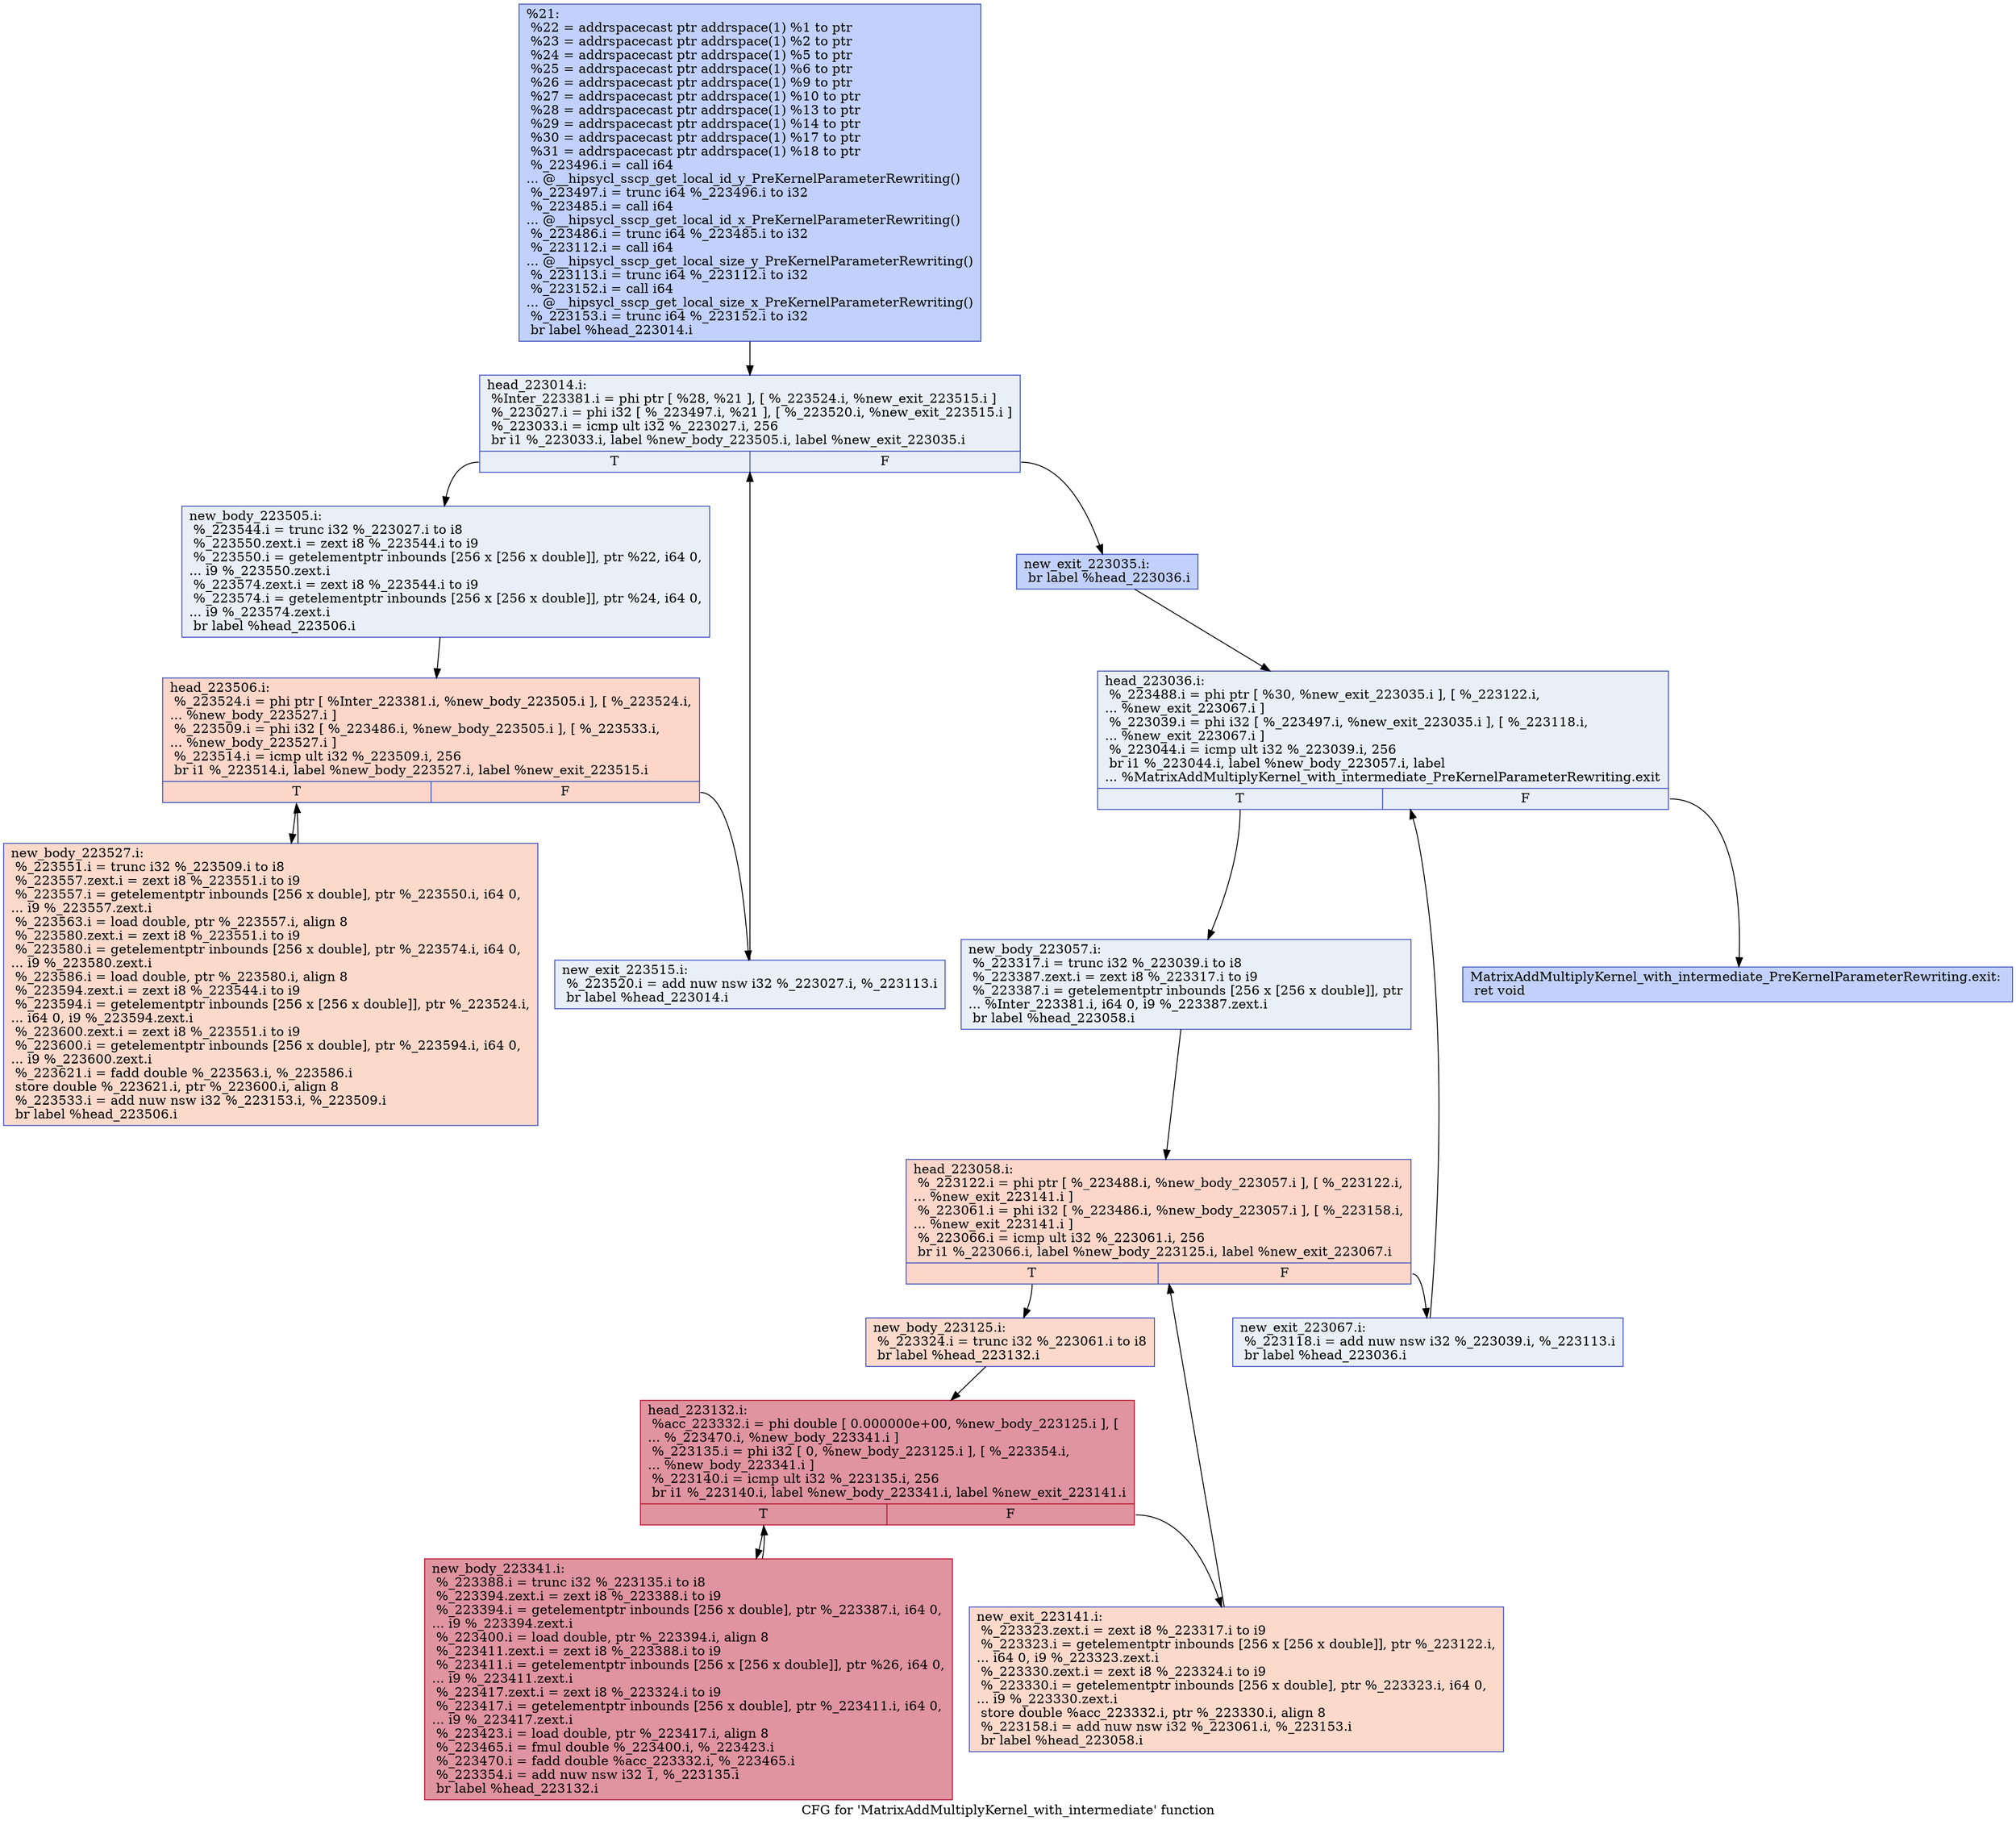 digraph "CFG for 'MatrixAddMultiplyKernel_with_intermediate' function" {
	label="CFG for 'MatrixAddMultiplyKernel_with_intermediate' function";

	Node0x563539a7f640 [shape=record,color="#3d50c3ff", style=filled, fillcolor="#7396f570",label="{%21:\l  %22 = addrspacecast ptr addrspace(1) %1 to ptr\l  %23 = addrspacecast ptr addrspace(1) %2 to ptr\l  %24 = addrspacecast ptr addrspace(1) %5 to ptr\l  %25 = addrspacecast ptr addrspace(1) %6 to ptr\l  %26 = addrspacecast ptr addrspace(1) %9 to ptr\l  %27 = addrspacecast ptr addrspace(1) %10 to ptr\l  %28 = addrspacecast ptr addrspace(1) %13 to ptr\l  %29 = addrspacecast ptr addrspace(1) %14 to ptr\l  %30 = addrspacecast ptr addrspace(1) %17 to ptr\l  %31 = addrspacecast ptr addrspace(1) %18 to ptr\l  %_223496.i = call i64\l... @__hipsycl_sscp_get_local_id_y_PreKernelParameterRewriting()\l  %_223497.i = trunc i64 %_223496.i to i32\l  %_223485.i = call i64\l... @__hipsycl_sscp_get_local_id_x_PreKernelParameterRewriting()\l  %_223486.i = trunc i64 %_223485.i to i32\l  %_223112.i = call i64\l... @__hipsycl_sscp_get_local_size_y_PreKernelParameterRewriting()\l  %_223113.i = trunc i64 %_223112.i to i32\l  %_223152.i = call i64\l... @__hipsycl_sscp_get_local_size_x_PreKernelParameterRewriting()\l  %_223153.i = trunc i64 %_223152.i to i32\l  br label %head_223014.i\l}"];
	Node0x563539a7f640 -> Node0x563539a7faf0;
	Node0x563539a7faf0 [shape=record,color="#3d50c3ff", style=filled, fillcolor="#cedaeb70",label="{head_223014.i:                                    \l  %Inter_223381.i = phi ptr [ %28, %21 ], [ %_223524.i, %new_exit_223515.i ]\l  %_223027.i = phi i32 [ %_223497.i, %21 ], [ %_223520.i, %new_exit_223515.i ]\l  %_223033.i = icmp ult i32 %_223027.i, 256\l  br i1 %_223033.i, label %new_body_223505.i, label %new_exit_223035.i\l|{<s0>T|<s1>F}}"];
	Node0x563539a7faf0:s0 -> Node0x563539a81430;
	Node0x563539a7faf0:s1 -> Node0x563539a81510;
	Node0x563539a81510 [shape=record,color="#3d50c3ff", style=filled, fillcolor="#7396f570",label="{new_exit_223035.i:                                \l  br label %head_223036.i\l}"];
	Node0x563539a81510 -> Node0x563539a816f0;
	Node0x563539a816f0 [shape=record,color="#3d50c3ff", style=filled, fillcolor="#cedaeb70",label="{head_223036.i:                                    \l  %_223488.i = phi ptr [ %30, %new_exit_223035.i ], [ %_223122.i,\l... %new_exit_223067.i ]\l  %_223039.i = phi i32 [ %_223497.i, %new_exit_223035.i ], [ %_223118.i,\l... %new_exit_223067.i ]\l  %_223044.i = icmp ult i32 %_223039.i, 256\l  br i1 %_223044.i, label %new_body_223057.i, label\l... %MatrixAddMultiplyKernel_with_intermediate_PreKernelParameterRewriting.exit\l|{<s0>T|<s1>F}}"];
	Node0x563539a816f0:s0 -> Node0x563539a81ba0;
	Node0x563539a816f0:s1 -> Node0x563539a81d00;
	Node0x563539a81ba0 [shape=record,color="#3d50c3ff", style=filled, fillcolor="#cedaeb70",label="{new_body_223057.i:                                \l  %_223317.i = trunc i32 %_223039.i to i8\l  %_223387.zext.i = zext i8 %_223317.i to i9\l  %_223387.i = getelementptr inbounds [256 x [256 x double]], ptr\l... %Inter_223381.i, i64 0, i9 %_223387.zext.i\l  br label %head_223058.i\l}"];
	Node0x563539a81ba0 -> Node0x563539a82e10;
	Node0x563539a82e10 [shape=record,color="#3d50c3ff", style=filled, fillcolor="#f6a38570",label="{head_223058.i:                                    \l  %_223122.i = phi ptr [ %_223488.i, %new_body_223057.i ], [ %_223122.i,\l... %new_exit_223141.i ]\l  %_223061.i = phi i32 [ %_223486.i, %new_body_223057.i ], [ %_223158.i,\l... %new_exit_223141.i ]\l  %_223066.i = icmp ult i32 %_223061.i, 256\l  br i1 %_223066.i, label %new_body_223125.i, label %new_exit_223067.i\l|{<s0>T|<s1>F}}"];
	Node0x563539a82e10:s0 -> Node0x563539a831a0;
	Node0x563539a82e10:s1 -> Node0x563539a81810;
	Node0x563539a81810 [shape=record,color="#3d50c3ff", style=filled, fillcolor="#cedaeb70",label="{new_exit_223067.i:                                \l  %_223118.i = add nuw nsw i32 %_223039.i, %_223113.i\l  br label %head_223036.i\l}"];
	Node0x563539a81810 -> Node0x563539a816f0;
	Node0x563539a831a0 [shape=record,color="#3d50c3ff", style=filled, fillcolor="#f7a88970",label="{new_body_223125.i:                                \l  %_223324.i = trunc i32 %_223061.i to i8\l  br label %head_223132.i\l}"];
	Node0x563539a831a0 -> Node0x563539a834f0;
	Node0x563539a834f0 [shape=record,color="#b70d28ff", style=filled, fillcolor="#b70d2870",label="{head_223132.i:                                    \l  %acc_223332.i = phi double [ 0.000000e+00, %new_body_223125.i ], [\l... %_223470.i, %new_body_223341.i ]\l  %_223135.i = phi i32 [ 0, %new_body_223125.i ], [ %_223354.i,\l... %new_body_223341.i ]\l  %_223140.i = icmp ult i32 %_223135.i, 256\l  br i1 %_223140.i, label %new_body_223341.i, label %new_exit_223141.i\l|{<s0>T|<s1>F}}"];
	Node0x563539a834f0:s0 -> Node0x563539a84020;
	Node0x563539a834f0:s1 -> Node0x563539a82f30;
	Node0x563539a82f30 [shape=record,color="#3d50c3ff", style=filled, fillcolor="#f7a88970",label="{new_exit_223141.i:                                \l  %_223323.zext.i = zext i8 %_223317.i to i9\l  %_223323.i = getelementptr inbounds [256 x [256 x double]], ptr %_223122.i,\l... i64 0, i9 %_223323.zext.i\l  %_223330.zext.i = zext i8 %_223324.i to i9\l  %_223330.i = getelementptr inbounds [256 x double], ptr %_223323.i, i64 0,\l... i9 %_223330.zext.i\l  store double %acc_223332.i, ptr %_223330.i, align 8\l  %_223158.i = add nuw nsw i32 %_223061.i, %_223153.i\l  br label %head_223058.i\l}"];
	Node0x563539a82f30 -> Node0x563539a82e10;
	Node0x563539a84020 [shape=record,color="#b70d28ff", style=filled, fillcolor="#b70d2870",label="{new_body_223341.i:                                \l  %_223388.i = trunc i32 %_223135.i to i8\l  %_223394.zext.i = zext i8 %_223388.i to i9\l  %_223394.i = getelementptr inbounds [256 x double], ptr %_223387.i, i64 0,\l... i9 %_223394.zext.i\l  %_223400.i = load double, ptr %_223394.i, align 8\l  %_223411.zext.i = zext i8 %_223388.i to i9\l  %_223411.i = getelementptr inbounds [256 x [256 x double]], ptr %26, i64 0,\l... i9 %_223411.zext.i\l  %_223417.zext.i = zext i8 %_223324.i to i9\l  %_223417.i = getelementptr inbounds [256 x double], ptr %_223411.i, i64 0,\l... i9 %_223417.zext.i\l  %_223423.i = load double, ptr %_223417.i, align 8\l  %_223465.i = fmul double %_223400.i, %_223423.i\l  %_223470.i = fadd double %acc_223332.i, %_223465.i\l  %_223354.i = add nuw nsw i32 1, %_223135.i\l  br label %head_223132.i\l}"];
	Node0x563539a84020 -> Node0x563539a834f0;
	Node0x563539a81430 [shape=record,color="#3d50c3ff", style=filled, fillcolor="#cedaeb70",label="{new_body_223505.i:                                \l  %_223544.i = trunc i32 %_223027.i to i8\l  %_223550.zext.i = zext i8 %_223544.i to i9\l  %_223550.i = getelementptr inbounds [256 x [256 x double]], ptr %22, i64 0,\l... i9 %_223550.zext.i\l  %_223574.zext.i = zext i8 %_223544.i to i9\l  %_223574.i = getelementptr inbounds [256 x [256 x double]], ptr %24, i64 0,\l... i9 %_223574.zext.i\l  br label %head_223506.i\l}"];
	Node0x563539a81430 -> Node0x563539a862c0;
	Node0x563539a862c0 [shape=record,color="#3d50c3ff", style=filled, fillcolor="#f6a38570",label="{head_223506.i:                                    \l  %_223524.i = phi ptr [ %Inter_223381.i, %new_body_223505.i ], [ %_223524.i,\l... %new_body_223527.i ]\l  %_223509.i = phi i32 [ %_223486.i, %new_body_223505.i ], [ %_223533.i,\l... %new_body_223527.i ]\l  %_223514.i = icmp ult i32 %_223509.i, 256\l  br i1 %_223514.i, label %new_body_223527.i, label %new_exit_223515.i\l|{<s0>T|<s1>F}}"];
	Node0x563539a862c0:s0 -> Node0x563539a863e0;
	Node0x563539a862c0:s1 -> Node0x563539a808c0;
	Node0x563539a863e0 [shape=record,color="#3d50c3ff", style=filled, fillcolor="#f7a88970",label="{new_body_223527.i:                                \l  %_223551.i = trunc i32 %_223509.i to i8\l  %_223557.zext.i = zext i8 %_223551.i to i9\l  %_223557.i = getelementptr inbounds [256 x double], ptr %_223550.i, i64 0,\l... i9 %_223557.zext.i\l  %_223563.i = load double, ptr %_223557.i, align 8\l  %_223580.zext.i = zext i8 %_223551.i to i9\l  %_223580.i = getelementptr inbounds [256 x double], ptr %_223574.i, i64 0,\l... i9 %_223580.zext.i\l  %_223586.i = load double, ptr %_223580.i, align 8\l  %_223594.zext.i = zext i8 %_223544.i to i9\l  %_223594.i = getelementptr inbounds [256 x [256 x double]], ptr %_223524.i,\l... i64 0, i9 %_223594.zext.i\l  %_223600.zext.i = zext i8 %_223551.i to i9\l  %_223600.i = getelementptr inbounds [256 x double], ptr %_223594.i, i64 0,\l... i9 %_223600.zext.i\l  %_223621.i = fadd double %_223563.i, %_223586.i\l  store double %_223621.i, ptr %_223600.i, align 8\l  %_223533.i = add nuw nsw i32 %_223153.i, %_223509.i\l  br label %head_223506.i\l}"];
	Node0x563539a863e0 -> Node0x563539a862c0;
	Node0x563539a808c0 [shape=record,color="#3d50c3ff", style=filled, fillcolor="#cedaeb70",label="{new_exit_223515.i:                                \l  %_223520.i = add nuw nsw i32 %_223027.i, %_223113.i\l  br label %head_223014.i\l}"];
	Node0x563539a808c0 -> Node0x563539a7faf0;
	Node0x563539a81d00 [shape=record,color="#3d50c3ff", style=filled, fillcolor="#7396f570",label="{MatrixAddMultiplyKernel_with_intermediate_PreKernelParameterRewriting.exit: \l  ret void\l}"];
}
